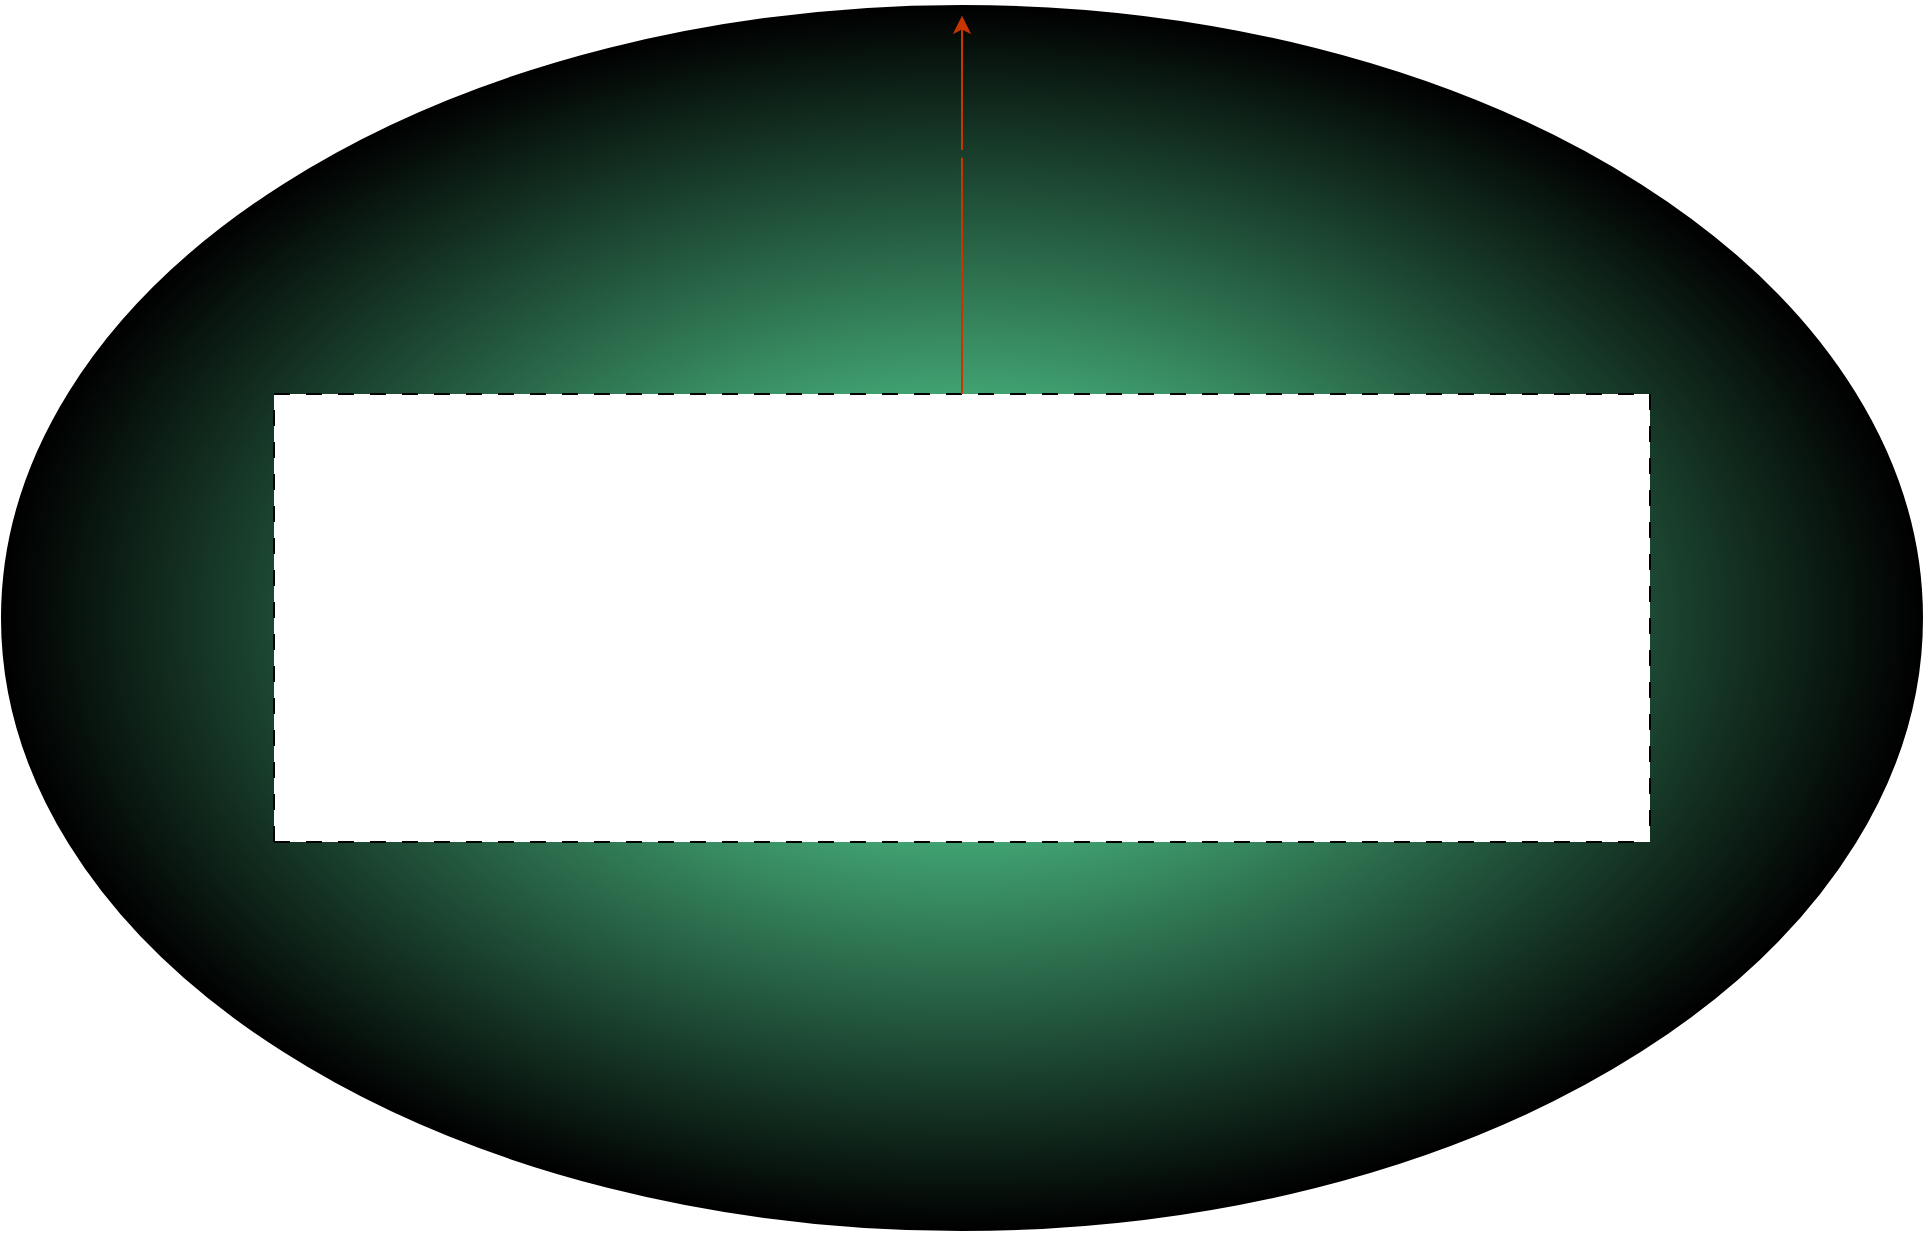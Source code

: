 <mxfile>
    <diagram id="zksH2bRSe_2fzKz3ZpXJ" name="Page-1">
        <mxGraphModel dx="2204" dy="1482" grid="1" gridSize="12" guides="1" tooltips="1" connect="1" arrows="1" fold="1" page="0" pageScale="1" pageWidth="850" pageHeight="1100" background="none" math="0" shadow="0">
            <root>
                <mxCell id="0"/>
                <mxCell id="1" parent="0"/>
                <mxCell id="2" value="" style="ellipse;whiteSpace=wrap;html=1;rounded=0;strokeColor=default;gradientColor=#000000;fillColor=#66FFB3;gradientDirection=radial;strokeWidth=1;perimeterSpacing=11;expand=1;recursiveResize=1;" parent="1" vertex="1">
                    <mxGeometry x="-156" y="-156" width="960" height="612" as="geometry"/>
                </mxCell>
                <mxCell id="12" style="edgeStyle=none;html=1;entryX=0.5;entryY=0.025;entryDx=0;entryDy=0;entryPerimeter=0;endSize=6;targetPerimeterSpacing=0;fillColor=#fa6800;strokeColor=#C73500;startSize=100;startArrow=none;" edge="1" parent="1" target="2">
                    <mxGeometry relative="1" as="geometry">
                        <mxPoint x="324" y="-84" as="sourcePoint"/>
                        <mxPoint x="324" y="-60" as="targetPoint"/>
                    </mxGeometry>
                </mxCell>
                <mxCell id="9" value="&lt;h1&gt;&lt;font color=&quot;#ffffff&quot; face=&quot;Georgia&quot; style=&quot;font-size: 36px;&quot;&gt;i am a container this is a container&lt;/font&gt;&lt;/h1&gt;" style="swimlane;whiteSpace=wrap;html=1;dashed=1;dashPattern=8 8;direction=east;startSize=240;rounded=0;" parent="1" vertex="1" collapsed="1">
                    <mxGeometry x="-20" y="38" width="688" height="224" as="geometry">
                        <mxRectangle x="256" y="400" width="336" height="296" as="alternateBounds"/>
                    </mxGeometry>
                </mxCell>
                <mxCell id="14" value="" style="edgeStyle=none;html=1;entryX=0.5;entryY=0.025;entryDx=0;entryDy=0;entryPerimeter=0;endSize=6;fillColor=#fa6800;strokeColor=#C73500;startSize=100;sourcePerimeterSpacing=0;endArrow=none;" edge="1" parent="1" source="9">
                    <mxGeometry relative="1" as="geometry">
                        <mxPoint x="324" y="38" as="sourcePoint"/>
                        <mxPoint x="324" y="-80.1" as="targetPoint"/>
                    </mxGeometry>
                </mxCell>
            </root>
        </mxGraphModel>
    </diagram>
</mxfile>